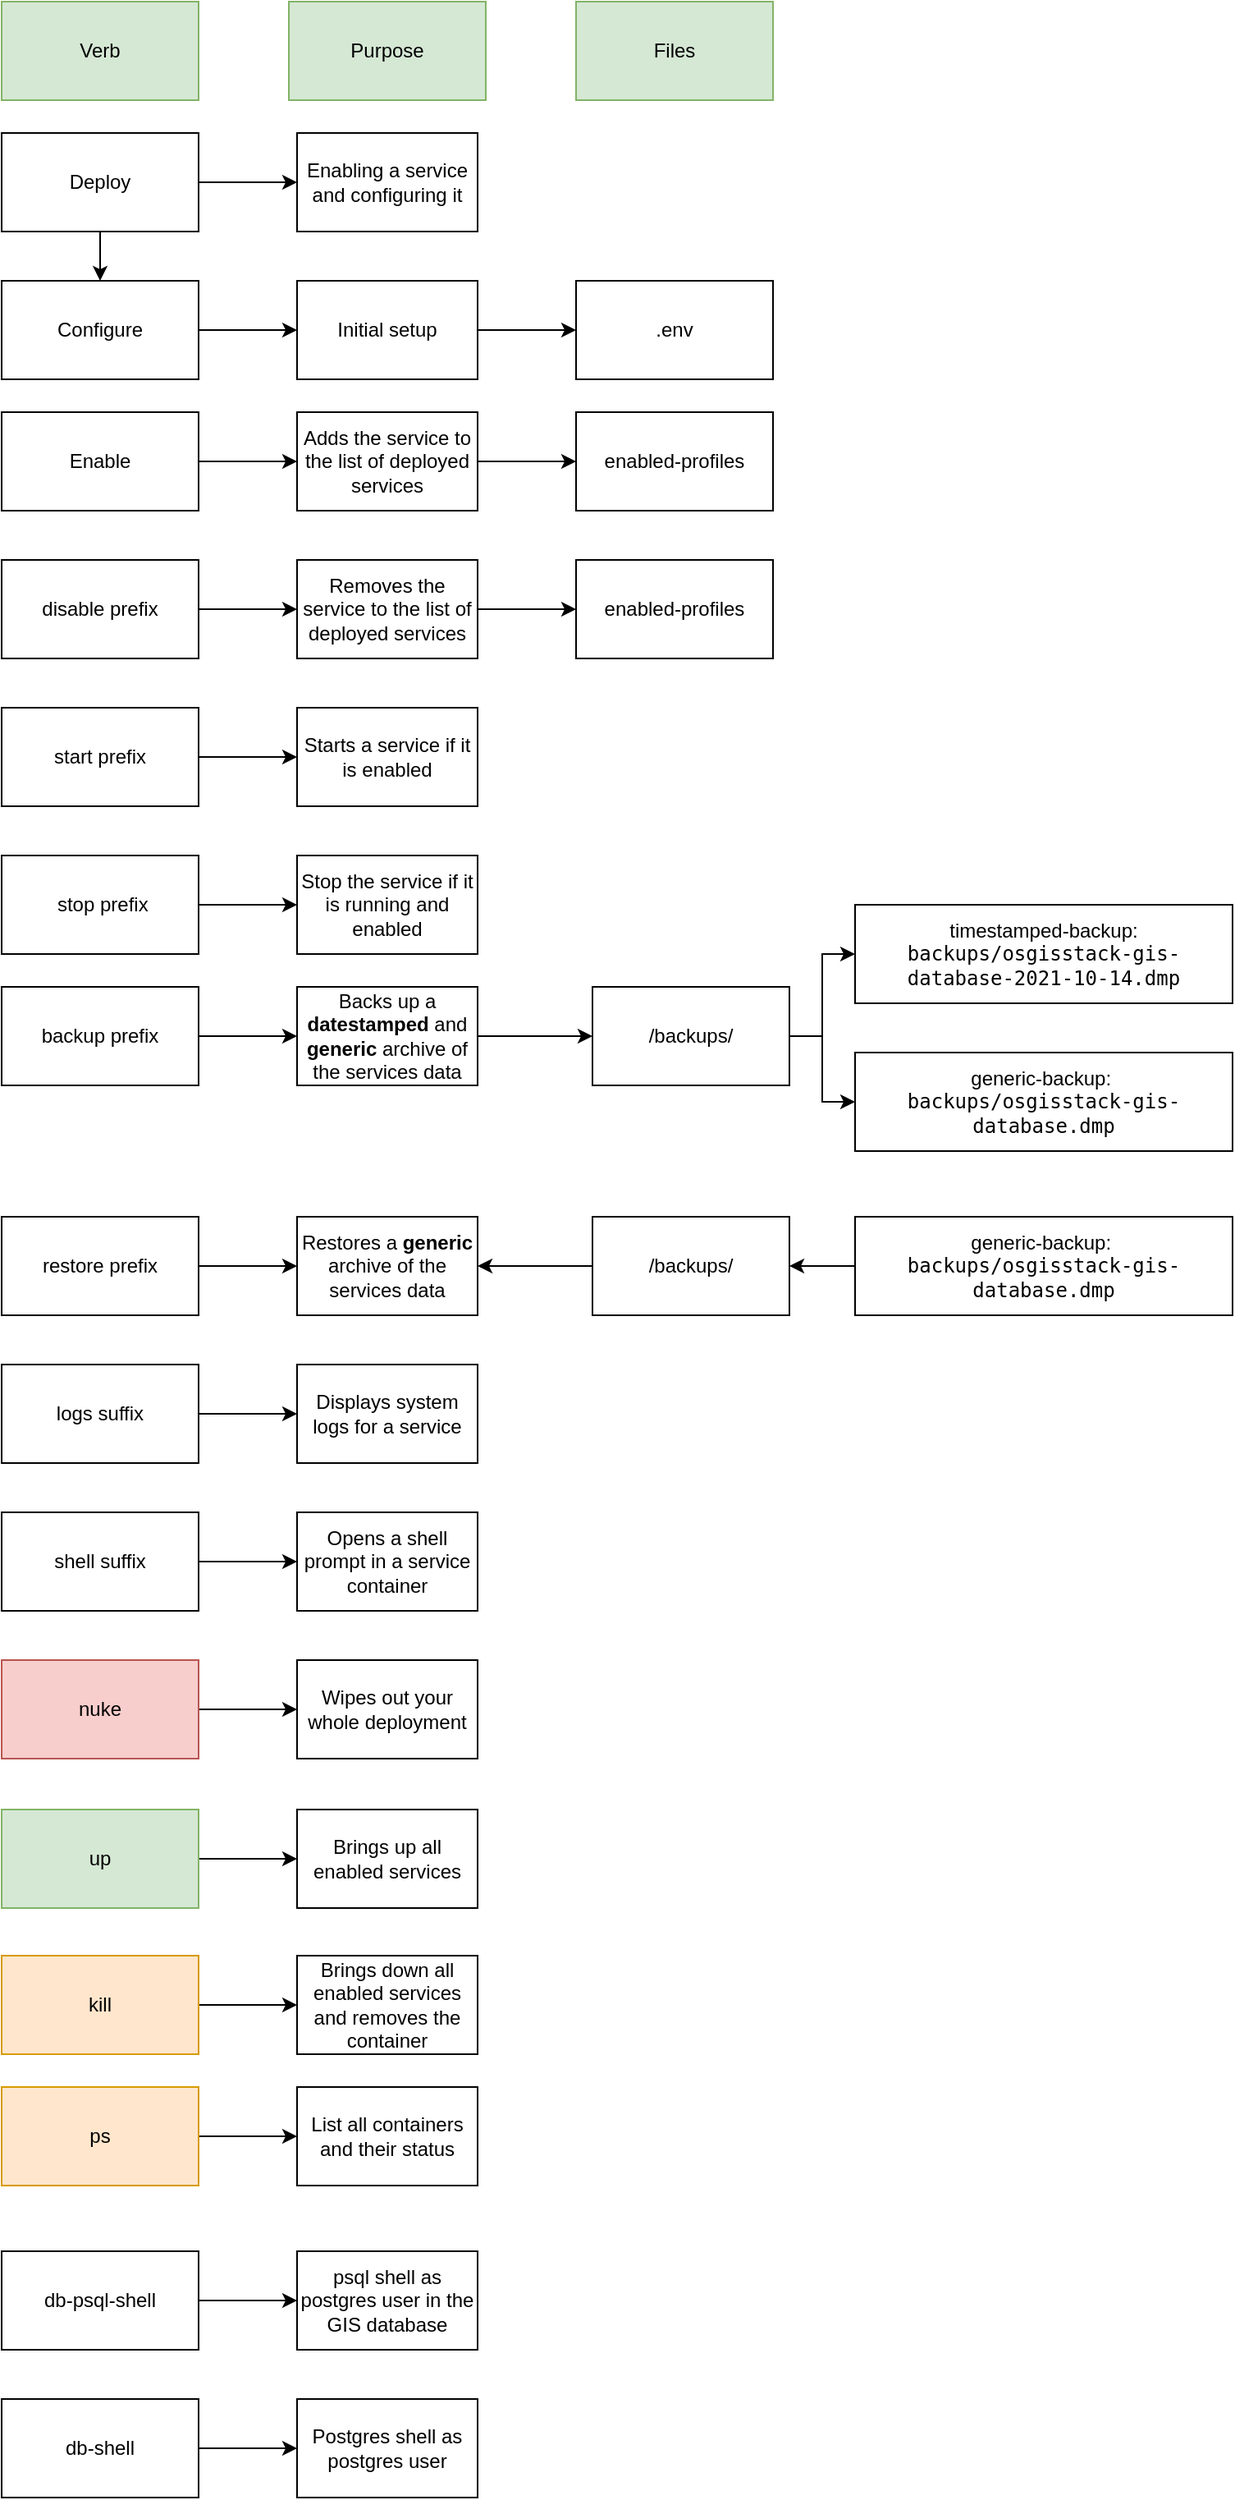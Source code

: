 <mxfile version="14.6.13" type="device"><diagram id="AW56P5OdISafVH2JWmdk" name="Page-1"><mxGraphModel dx="813" dy="463" grid="1" gridSize="10" guides="1" tooltips="1" connect="1" arrows="1" fold="1" page="1" pageScale="1" pageWidth="1169" pageHeight="827" math="0" shadow="0"><root><mxCell id="0"/><mxCell id="1" parent="0"/><mxCell id="ymPR6h9MVwi6-w7utmto-5" style="edgeStyle=orthogonalEdgeStyle;rounded=0;orthogonalLoop=1;jettySize=auto;html=1;entryX=0;entryY=0.5;entryDx=0;entryDy=0;" edge="1" parent="1" source="ymPR6h9MVwi6-w7utmto-1" target="ymPR6h9MVwi6-w7utmto-2"><mxGeometry relative="1" as="geometry"/></mxCell><mxCell id="ymPR6h9MVwi6-w7utmto-1" value="Configure" style="rounded=0;whiteSpace=wrap;html=1;" vertex="1" parent="1"><mxGeometry x="480" y="250" width="120" height="60" as="geometry"/></mxCell><mxCell id="ymPR6h9MVwi6-w7utmto-4" style="edgeStyle=orthogonalEdgeStyle;rounded=0;orthogonalLoop=1;jettySize=auto;html=1;entryX=0;entryY=0.5;entryDx=0;entryDy=0;" edge="1" parent="1" source="ymPR6h9MVwi6-w7utmto-2" target="ymPR6h9MVwi6-w7utmto-3"><mxGeometry relative="1" as="geometry"/></mxCell><mxCell id="ymPR6h9MVwi6-w7utmto-2" value="Initial setup" style="rounded=0;whiteSpace=wrap;html=1;" vertex="1" parent="1"><mxGeometry x="660" y="250" width="110" height="60" as="geometry"/></mxCell><mxCell id="ymPR6h9MVwi6-w7utmto-3" value=".env" style="rounded=0;whiteSpace=wrap;html=1;" vertex="1" parent="1"><mxGeometry x="830" y="250" width="120" height="60" as="geometry"/></mxCell><mxCell id="ymPR6h9MVwi6-w7utmto-7" style="edgeStyle=orthogonalEdgeStyle;rounded=0;orthogonalLoop=1;jettySize=auto;html=1;entryX=0.5;entryY=0;entryDx=0;entryDy=0;" edge="1" parent="1" source="ymPR6h9MVwi6-w7utmto-6" target="ymPR6h9MVwi6-w7utmto-1"><mxGeometry relative="1" as="geometry"/></mxCell><mxCell id="ymPR6h9MVwi6-w7utmto-9" style="edgeStyle=orthogonalEdgeStyle;rounded=0;orthogonalLoop=1;jettySize=auto;html=1;entryX=0;entryY=0.5;entryDx=0;entryDy=0;" edge="1" parent="1" source="ymPR6h9MVwi6-w7utmto-6" target="ymPR6h9MVwi6-w7utmto-8"><mxGeometry relative="1" as="geometry"/></mxCell><mxCell id="ymPR6h9MVwi6-w7utmto-6" value="Deploy" style="rounded=0;whiteSpace=wrap;html=1;" vertex="1" parent="1"><mxGeometry x="480" y="160" width="120" height="60" as="geometry"/></mxCell><mxCell id="ymPR6h9MVwi6-w7utmto-8" value="Enabling a service and configuring it" style="rounded=0;whiteSpace=wrap;html=1;" vertex="1" parent="1"><mxGeometry x="660" y="160" width="110" height="60" as="geometry"/></mxCell><mxCell id="ymPR6h9MVwi6-w7utmto-13" style="edgeStyle=orthogonalEdgeStyle;rounded=0;orthogonalLoop=1;jettySize=auto;html=1;entryX=0;entryY=0.5;entryDx=0;entryDy=0;" edge="1" parent="1" source="ymPR6h9MVwi6-w7utmto-10" target="ymPR6h9MVwi6-w7utmto-12"><mxGeometry relative="1" as="geometry"/></mxCell><mxCell id="ymPR6h9MVwi6-w7utmto-10" value="Enable" style="rounded=0;whiteSpace=wrap;html=1;" vertex="1" parent="1"><mxGeometry x="480" y="330" width="120" height="60" as="geometry"/></mxCell><mxCell id="ymPR6h9MVwi6-w7utmto-21" style="edgeStyle=orthogonalEdgeStyle;rounded=0;orthogonalLoop=1;jettySize=auto;html=1;entryX=0;entryY=0.5;entryDx=0;entryDy=0;" edge="1" parent="1" source="ymPR6h9MVwi6-w7utmto-11" target="ymPR6h9MVwi6-w7utmto-14"><mxGeometry relative="1" as="geometry"/></mxCell><mxCell id="ymPR6h9MVwi6-w7utmto-11" value="disable prefix" style="rounded=0;whiteSpace=wrap;html=1;" vertex="1" parent="1"><mxGeometry x="480" y="420" width="120" height="60" as="geometry"/></mxCell><mxCell id="ymPR6h9MVwi6-w7utmto-16" style="edgeStyle=orthogonalEdgeStyle;rounded=0;orthogonalLoop=1;jettySize=auto;html=1;entryX=0;entryY=0.5;entryDx=0;entryDy=0;" edge="1" parent="1" source="ymPR6h9MVwi6-w7utmto-12" target="ymPR6h9MVwi6-w7utmto-15"><mxGeometry relative="1" as="geometry"/></mxCell><mxCell id="ymPR6h9MVwi6-w7utmto-12" value="Adds the service to the list of deployed services" style="rounded=0;whiteSpace=wrap;html=1;" vertex="1" parent="1"><mxGeometry x="660" y="330" width="110" height="60" as="geometry"/></mxCell><mxCell id="ymPR6h9MVwi6-w7utmto-18" style="edgeStyle=orthogonalEdgeStyle;rounded=0;orthogonalLoop=1;jettySize=auto;html=1;" edge="1" parent="1" source="ymPR6h9MVwi6-w7utmto-14" target="ymPR6h9MVwi6-w7utmto-17"><mxGeometry relative="1" as="geometry"/></mxCell><mxCell id="ymPR6h9MVwi6-w7utmto-14" value="Removes the service to the list of deployed services" style="rounded=0;whiteSpace=wrap;html=1;" vertex="1" parent="1"><mxGeometry x="660" y="420" width="110" height="60" as="geometry"/></mxCell><mxCell id="ymPR6h9MVwi6-w7utmto-15" value="enabled-profiles" style="rounded=0;whiteSpace=wrap;html=1;" vertex="1" parent="1"><mxGeometry x="830" y="330" width="120" height="60" as="geometry"/></mxCell><mxCell id="ymPR6h9MVwi6-w7utmto-17" value="enabled-profiles" style="rounded=0;whiteSpace=wrap;html=1;" vertex="1" parent="1"><mxGeometry x="830" y="420" width="120" height="60" as="geometry"/></mxCell><mxCell id="ymPR6h9MVwi6-w7utmto-20" value="Files" style="rounded=0;whiteSpace=wrap;html=1;fillColor=#d5e8d4;strokeColor=#82b366;" vertex="1" parent="1"><mxGeometry x="830" y="80" width="120" height="60" as="geometry"/></mxCell><mxCell id="ymPR6h9MVwi6-w7utmto-22" style="edgeStyle=orthogonalEdgeStyle;rounded=0;orthogonalLoop=1;jettySize=auto;html=1;entryX=0;entryY=0.5;entryDx=0;entryDy=0;" edge="1" parent="1" source="ymPR6h9MVwi6-w7utmto-23" target="ymPR6h9MVwi6-w7utmto-27"><mxGeometry relative="1" as="geometry"/></mxCell><mxCell id="ymPR6h9MVwi6-w7utmto-23" value="start&amp;nbsp;prefix" style="rounded=0;whiteSpace=wrap;html=1;" vertex="1" parent="1"><mxGeometry x="480" y="510" width="120" height="60" as="geometry"/></mxCell><mxCell id="ymPR6h9MVwi6-w7utmto-24" style="edgeStyle=orthogonalEdgeStyle;rounded=0;orthogonalLoop=1;jettySize=auto;html=1;entryX=0;entryY=0.5;entryDx=0;entryDy=0;" edge="1" parent="1" source="ymPR6h9MVwi6-w7utmto-25" target="ymPR6h9MVwi6-w7utmto-29"><mxGeometry relative="1" as="geometry"/></mxCell><mxCell id="ymPR6h9MVwi6-w7utmto-25" value="&amp;nbsp;stop prefix" style="rounded=0;whiteSpace=wrap;html=1;" vertex="1" parent="1"><mxGeometry x="480" y="600" width="120" height="60" as="geometry"/></mxCell><mxCell id="ymPR6h9MVwi6-w7utmto-27" value="Starts a service if it is enabled" style="rounded=0;whiteSpace=wrap;html=1;" vertex="1" parent="1"><mxGeometry x="660" y="510" width="110" height="60" as="geometry"/></mxCell><mxCell id="ymPR6h9MVwi6-w7utmto-29" value="Stop the service if it is running and enabled" style="rounded=0;whiteSpace=wrap;html=1;" vertex="1" parent="1"><mxGeometry x="660" y="600" width="110" height="60" as="geometry"/></mxCell><mxCell id="ymPR6h9MVwi6-w7utmto-32" style="edgeStyle=orthogonalEdgeStyle;rounded=0;orthogonalLoop=1;jettySize=auto;html=1;entryX=0;entryY=0.5;entryDx=0;entryDy=0;" edge="1" parent="1" source="ymPR6h9MVwi6-w7utmto-33" target="ymPR6h9MVwi6-w7utmto-34"><mxGeometry relative="1" as="geometry"/></mxCell><mxCell id="ymPR6h9MVwi6-w7utmto-33" value="backup prefix" style="rounded=0;whiteSpace=wrap;html=1;" vertex="1" parent="1"><mxGeometry x="480" y="680" width="120" height="60" as="geometry"/></mxCell><mxCell id="ymPR6h9MVwi6-w7utmto-47" style="edgeStyle=orthogonalEdgeStyle;rounded=0;orthogonalLoop=1;jettySize=auto;html=1;" edge="1" parent="1" source="ymPR6h9MVwi6-w7utmto-34" target="ymPR6h9MVwi6-w7utmto-35"><mxGeometry relative="1" as="geometry"/></mxCell><mxCell id="ymPR6h9MVwi6-w7utmto-34" value="Backs up a &lt;b&gt;datestamped&lt;/b&gt;&amp;nbsp;and &lt;b&gt;generic&lt;/b&gt; archive of the services data" style="rounded=0;whiteSpace=wrap;html=1;" vertex="1" parent="1"><mxGeometry x="660" y="680" width="110" height="60" as="geometry"/></mxCell><mxCell id="ymPR6h9MVwi6-w7utmto-41" style="edgeStyle=orthogonalEdgeStyle;rounded=0;orthogonalLoop=1;jettySize=auto;html=1;entryX=0;entryY=0.5;entryDx=0;entryDy=0;" edge="1" parent="1" source="ymPR6h9MVwi6-w7utmto-35" target="ymPR6h9MVwi6-w7utmto-37"><mxGeometry relative="1" as="geometry"/></mxCell><mxCell id="ymPR6h9MVwi6-w7utmto-42" style="edgeStyle=orthogonalEdgeStyle;rounded=0;orthogonalLoop=1;jettySize=auto;html=1;" edge="1" parent="1" source="ymPR6h9MVwi6-w7utmto-35" target="ymPR6h9MVwi6-w7utmto-36"><mxGeometry relative="1" as="geometry"/></mxCell><mxCell id="ymPR6h9MVwi6-w7utmto-35" value="/backups/" style="rounded=0;whiteSpace=wrap;html=1;" vertex="1" parent="1"><mxGeometry x="840" y="680" width="120" height="60" as="geometry"/></mxCell><mxCell id="ymPR6h9MVwi6-w7utmto-36" value="generic-backup:&amp;nbsp;&lt;br&gt;&lt;span style=&quot;font-family: monospace&quot;&gt;&lt;span style=&quot;background-color: rgb(255 , 255 , 255)&quot;&gt;backups/osgisstack-gis-database.dmp&lt;/span&gt;&lt;br&gt;&lt;/span&gt;" style="rounded=0;whiteSpace=wrap;html=1;" vertex="1" parent="1"><mxGeometry x="1000" y="720" width="230" height="60" as="geometry"/></mxCell><mxCell id="ymPR6h9MVwi6-w7utmto-37" value="timestamped-backup:&lt;br&gt;&lt;span style=&quot;font-family: monospace&quot;&gt;&lt;span style=&quot;background-color: rgb(255 , 255 , 255)&quot;&gt;backups/osgisstack-gis-database-2021-10-14.dmp&lt;/span&gt;&lt;br&gt;&lt;/span&gt;" style="rounded=0;whiteSpace=wrap;html=1;" vertex="1" parent="1"><mxGeometry x="1000" y="630" width="230" height="60" as="geometry"/></mxCell><mxCell id="ymPR6h9MVwi6-w7utmto-46" style="edgeStyle=orthogonalEdgeStyle;rounded=0;orthogonalLoop=1;jettySize=auto;html=1;entryX=0;entryY=0.5;entryDx=0;entryDy=0;" edge="1" parent="1" source="ymPR6h9MVwi6-w7utmto-38" target="ymPR6h9MVwi6-w7utmto-39"><mxGeometry relative="1" as="geometry"/></mxCell><mxCell id="ymPR6h9MVwi6-w7utmto-38" value="restore prefix" style="rounded=0;whiteSpace=wrap;html=1;" vertex="1" parent="1"><mxGeometry x="480" y="820" width="120" height="60" as="geometry"/></mxCell><mxCell id="ymPR6h9MVwi6-w7utmto-39" value="Restores a &lt;b&gt;generic&lt;/b&gt; archive of the services data" style="rounded=0;whiteSpace=wrap;html=1;" vertex="1" parent="1"><mxGeometry x="660" y="820" width="110" height="60" as="geometry"/></mxCell><mxCell id="ymPR6h9MVwi6-w7utmto-45" style="edgeStyle=orthogonalEdgeStyle;rounded=0;orthogonalLoop=1;jettySize=auto;html=1;entryX=1;entryY=0.5;entryDx=0;entryDy=0;" edge="1" parent="1" source="ymPR6h9MVwi6-w7utmto-40" target="ymPR6h9MVwi6-w7utmto-39"><mxGeometry relative="1" as="geometry"/></mxCell><mxCell id="ymPR6h9MVwi6-w7utmto-40" value="/backups/" style="rounded=0;whiteSpace=wrap;html=1;" vertex="1" parent="1"><mxGeometry x="840" y="820" width="120" height="60" as="geometry"/></mxCell><mxCell id="ymPR6h9MVwi6-w7utmto-44" style="edgeStyle=orthogonalEdgeStyle;rounded=0;orthogonalLoop=1;jettySize=auto;html=1;entryX=1;entryY=0.5;entryDx=0;entryDy=0;" edge="1" parent="1" source="ymPR6h9MVwi6-w7utmto-43" target="ymPR6h9MVwi6-w7utmto-40"><mxGeometry relative="1" as="geometry"/></mxCell><mxCell id="ymPR6h9MVwi6-w7utmto-43" value="generic-backup:&amp;nbsp;&lt;br&gt;&lt;span style=&quot;font-family: monospace&quot;&gt;&lt;span style=&quot;background-color: rgb(255 , 255 , 255)&quot;&gt;backups/osgisstack-gis-database.dmp&lt;/span&gt;&lt;br&gt;&lt;/span&gt;" style="rounded=0;whiteSpace=wrap;html=1;" vertex="1" parent="1"><mxGeometry x="1000" y="820" width="230" height="60" as="geometry"/></mxCell><mxCell id="ymPR6h9MVwi6-w7utmto-50" style="edgeStyle=orthogonalEdgeStyle;rounded=0;orthogonalLoop=1;jettySize=auto;html=1;entryX=0;entryY=0.5;entryDx=0;entryDy=0;" edge="1" parent="1" source="ymPR6h9MVwi6-w7utmto-48" target="ymPR6h9MVwi6-w7utmto-49"><mxGeometry relative="1" as="geometry"/></mxCell><mxCell id="ymPR6h9MVwi6-w7utmto-48" value="logs suffix" style="rounded=0;whiteSpace=wrap;html=1;" vertex="1" parent="1"><mxGeometry x="480" y="910" width="120" height="60" as="geometry"/></mxCell><mxCell id="ymPR6h9MVwi6-w7utmto-49" value="Displays system logs for a service" style="rounded=0;whiteSpace=wrap;html=1;" vertex="1" parent="1"><mxGeometry x="660" y="910" width="110" height="60" as="geometry"/></mxCell><mxCell id="ymPR6h9MVwi6-w7utmto-51" style="edgeStyle=orthogonalEdgeStyle;rounded=0;orthogonalLoop=1;jettySize=auto;html=1;entryX=0;entryY=0.5;entryDx=0;entryDy=0;" edge="1" parent="1" source="ymPR6h9MVwi6-w7utmto-52" target="ymPR6h9MVwi6-w7utmto-53"><mxGeometry relative="1" as="geometry"/></mxCell><mxCell id="ymPR6h9MVwi6-w7utmto-52" value="shell suffix" style="rounded=0;whiteSpace=wrap;html=1;" vertex="1" parent="1"><mxGeometry x="480" y="1000" width="120" height="60" as="geometry"/></mxCell><mxCell id="ymPR6h9MVwi6-w7utmto-53" value="Opens a shell prompt in a service container" style="rounded=0;whiteSpace=wrap;html=1;" vertex="1" parent="1"><mxGeometry x="660" y="1000" width="110" height="60" as="geometry"/></mxCell><mxCell id="ymPR6h9MVwi6-w7utmto-54" style="edgeStyle=orthogonalEdgeStyle;rounded=0;orthogonalLoop=1;jettySize=auto;html=1;entryX=0;entryY=0.5;entryDx=0;entryDy=0;" edge="1" parent="1" source="ymPR6h9MVwi6-w7utmto-55" target="ymPR6h9MVwi6-w7utmto-56"><mxGeometry relative="1" as="geometry"/></mxCell><mxCell id="ymPR6h9MVwi6-w7utmto-55" value="nuke" style="rounded=0;whiteSpace=wrap;html=1;fillColor=#f8cecc;strokeColor=#b85450;" vertex="1" parent="1"><mxGeometry x="480" y="1090" width="120" height="60" as="geometry"/></mxCell><mxCell id="ymPR6h9MVwi6-w7utmto-56" value="Wipes out your whole deployment" style="rounded=0;whiteSpace=wrap;html=1;" vertex="1" parent="1"><mxGeometry x="660" y="1090" width="110" height="60" as="geometry"/></mxCell><mxCell id="ymPR6h9MVwi6-w7utmto-57" style="edgeStyle=orthogonalEdgeStyle;rounded=0;orthogonalLoop=1;jettySize=auto;html=1;entryX=0;entryY=0.5;entryDx=0;entryDy=0;" edge="1" parent="1" source="ymPR6h9MVwi6-w7utmto-58" target="ymPR6h9MVwi6-w7utmto-59"><mxGeometry relative="1" as="geometry"/></mxCell><mxCell id="ymPR6h9MVwi6-w7utmto-58" value="up" style="rounded=0;whiteSpace=wrap;html=1;fillColor=#d5e8d4;strokeColor=#82b366;" vertex="1" parent="1"><mxGeometry x="480" y="1181" width="120" height="60" as="geometry"/></mxCell><mxCell id="ymPR6h9MVwi6-w7utmto-59" value="Brings up all enabled services" style="rounded=0;whiteSpace=wrap;html=1;" vertex="1" parent="1"><mxGeometry x="660" y="1181" width="110" height="60" as="geometry"/></mxCell><mxCell id="ymPR6h9MVwi6-w7utmto-60" style="edgeStyle=orthogonalEdgeStyle;rounded=0;orthogonalLoop=1;jettySize=auto;html=1;entryX=0;entryY=0.5;entryDx=0;entryDy=0;" edge="1" parent="1" source="ymPR6h9MVwi6-w7utmto-61" target="ymPR6h9MVwi6-w7utmto-62"><mxGeometry relative="1" as="geometry"/></mxCell><mxCell id="ymPR6h9MVwi6-w7utmto-61" value="kill" style="rounded=0;whiteSpace=wrap;html=1;fillColor=#ffe6cc;strokeColor=#d79b00;" vertex="1" parent="1"><mxGeometry x="480" y="1270" width="120" height="60" as="geometry"/></mxCell><mxCell id="ymPR6h9MVwi6-w7utmto-62" value="Brings down all enabled services and removes the container" style="rounded=0;whiteSpace=wrap;html=1;" vertex="1" parent="1"><mxGeometry x="660" y="1270" width="110" height="60" as="geometry"/></mxCell><mxCell id="ymPR6h9MVwi6-w7utmto-63" style="edgeStyle=orthogonalEdgeStyle;rounded=0;orthogonalLoop=1;jettySize=auto;html=1;entryX=0;entryY=0.5;entryDx=0;entryDy=0;" edge="1" parent="1" source="ymPR6h9MVwi6-w7utmto-64" target="ymPR6h9MVwi6-w7utmto-65"><mxGeometry relative="1" as="geometry"/></mxCell><mxCell id="ymPR6h9MVwi6-w7utmto-64" value="ps" style="rounded=0;whiteSpace=wrap;html=1;fillColor=#ffe6cc;strokeColor=#d79b00;" vertex="1" parent="1"><mxGeometry x="480" y="1350" width="120" height="60" as="geometry"/></mxCell><mxCell id="ymPR6h9MVwi6-w7utmto-65" value="List all containers and their status" style="rounded=0;whiteSpace=wrap;html=1;" vertex="1" parent="1"><mxGeometry x="660" y="1350" width="110" height="60" as="geometry"/></mxCell><mxCell id="ymPR6h9MVwi6-w7utmto-66" style="edgeStyle=orthogonalEdgeStyle;rounded=0;orthogonalLoop=1;jettySize=auto;html=1;entryX=0;entryY=0.5;entryDx=0;entryDy=0;" edge="1" parent="1" source="ymPR6h9MVwi6-w7utmto-67" target="ymPR6h9MVwi6-w7utmto-68"><mxGeometry relative="1" as="geometry"/></mxCell><mxCell id="ymPR6h9MVwi6-w7utmto-67" value="db-psql-shell" style="rounded=0;whiteSpace=wrap;html=1;" vertex="1" parent="1"><mxGeometry x="480" y="1450" width="120" height="60" as="geometry"/></mxCell><mxCell id="ymPR6h9MVwi6-w7utmto-68" value="psql shell as postgres user in the GIS database" style="rounded=0;whiteSpace=wrap;html=1;" vertex="1" parent="1"><mxGeometry x="660" y="1450" width="110" height="60" as="geometry"/></mxCell><mxCell id="ymPR6h9MVwi6-w7utmto-69" style="edgeStyle=orthogonalEdgeStyle;rounded=0;orthogonalLoop=1;jettySize=auto;html=1;entryX=0;entryY=0.5;entryDx=0;entryDy=0;" edge="1" parent="1" source="ymPR6h9MVwi6-w7utmto-70" target="ymPR6h9MVwi6-w7utmto-71"><mxGeometry relative="1" as="geometry"/></mxCell><mxCell id="ymPR6h9MVwi6-w7utmto-70" value="db-shell" style="rounded=0;whiteSpace=wrap;html=1;" vertex="1" parent="1"><mxGeometry x="480" y="1540" width="120" height="60" as="geometry"/></mxCell><mxCell id="ymPR6h9MVwi6-w7utmto-71" value="Postgres shell as postgres user" style="rounded=0;whiteSpace=wrap;html=1;" vertex="1" parent="1"><mxGeometry x="660" y="1540" width="110" height="60" as="geometry"/></mxCell><mxCell id="ymPR6h9MVwi6-w7utmto-72" value="Purpose" style="rounded=0;whiteSpace=wrap;html=1;fillColor=#d5e8d4;strokeColor=#82b366;" vertex="1" parent="1"><mxGeometry x="655" y="80" width="120" height="60" as="geometry"/></mxCell><mxCell id="ymPR6h9MVwi6-w7utmto-73" value="Verb" style="rounded=0;whiteSpace=wrap;html=1;fillColor=#d5e8d4;strokeColor=#82b366;" vertex="1" parent="1"><mxGeometry x="480" y="80" width="120" height="60" as="geometry"/></mxCell></root></mxGraphModel></diagram></mxfile>
